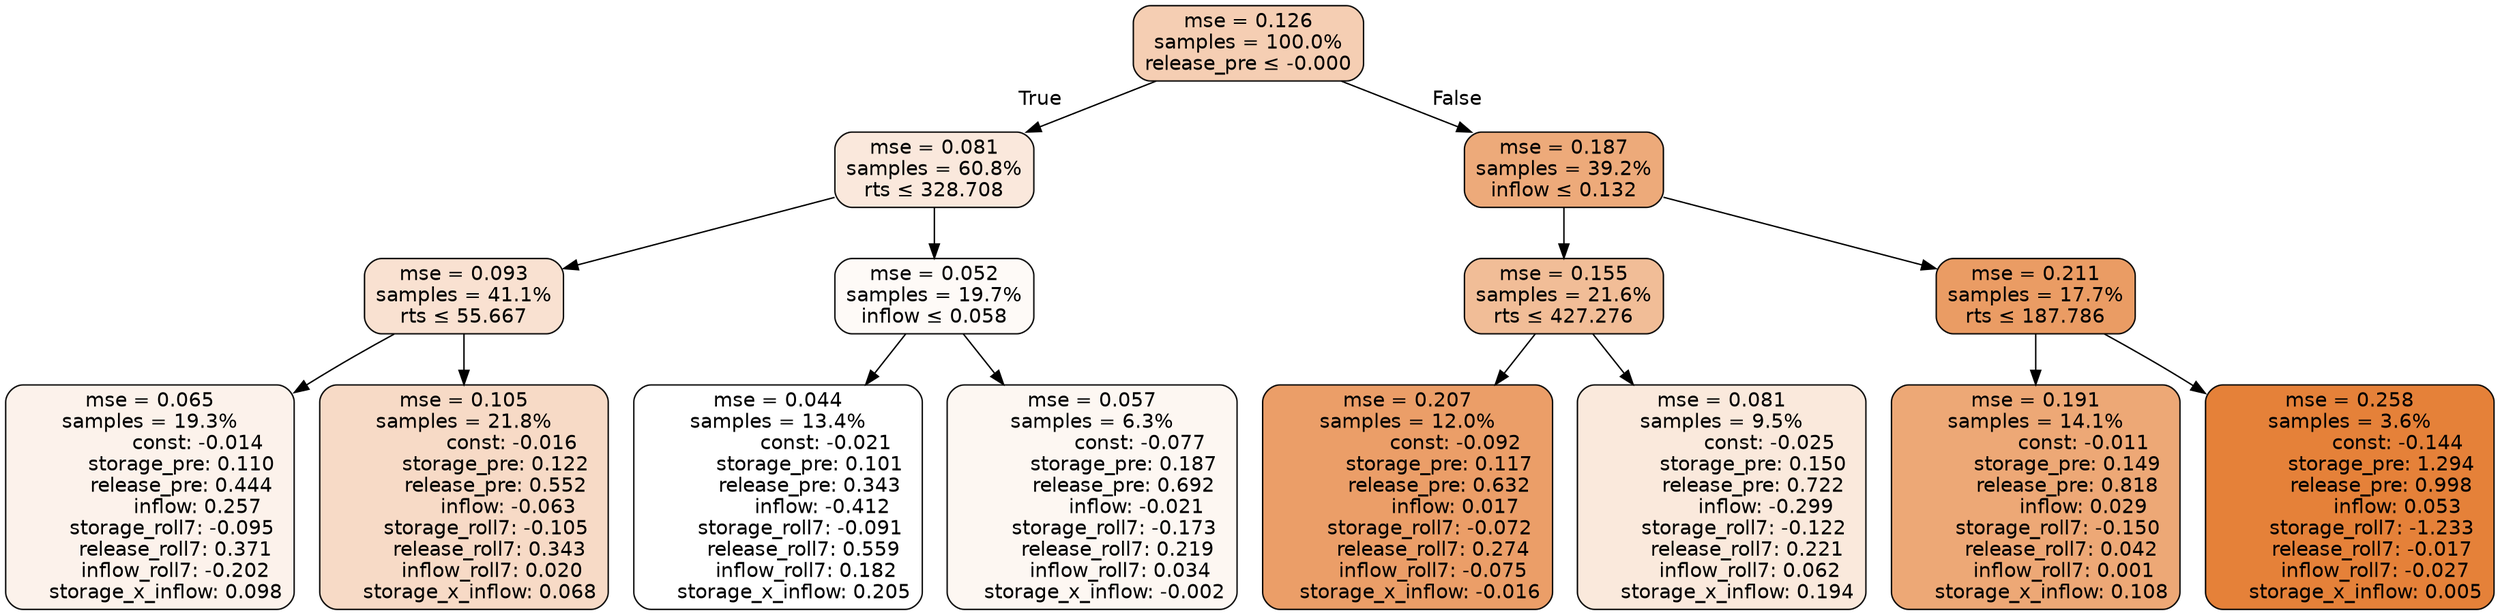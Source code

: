 digraph tree {
bgcolor="transparent"
node [shape=rectangle, style="filled, rounded", color="black", fontname=helvetica] ;
edge [fontname=helvetica] ;
	"0" [label="mse = 0.126
samples = 100.0%
release_pre &le; -0.000", fillcolor="#f5ceb3"]
	"1" [label="mse = 0.081
samples = 60.8%
rts &le; 328.708", fillcolor="#fae8dc"]
	"2" [label="mse = 0.093
samples = 41.1%
rts &le; 55.667", fillcolor="#f9e1d1"]
	"3" [label="mse = 0.065
samples = 19.3%
               const: -0.014
          storage_pre: 0.110
          release_pre: 0.444
               inflow: 0.257
       storage_roll7: -0.095
        release_roll7: 0.371
        inflow_roll7: -0.202
     storage_x_inflow: 0.098", fillcolor="#fcf2eb"]
	"4" [label="mse = 0.105
samples = 21.8%
               const: -0.016
          storage_pre: 0.122
          release_pre: 0.552
              inflow: -0.063
       storage_roll7: -0.105
        release_roll7: 0.343
         inflow_roll7: 0.020
     storage_x_inflow: 0.068", fillcolor="#f7dac6"]
	"5" [label="mse = 0.052
samples = 19.7%
inflow &le; 0.058", fillcolor="#fefaf7"]
	"6" [label="mse = 0.044
samples = 13.4%
               const: -0.021
          storage_pre: 0.101
          release_pre: 0.343
              inflow: -0.412
       storage_roll7: -0.091
        release_roll7: 0.559
         inflow_roll7: 0.182
     storage_x_inflow: 0.205", fillcolor="#ffffff"]
	"7" [label="mse = 0.057
samples = 6.3%
               const: -0.077
          storage_pre: 0.187
          release_pre: 0.692
              inflow: -0.021
       storage_roll7: -0.173
        release_roll7: 0.219
         inflow_roll7: 0.034
    storage_x_inflow: -0.002", fillcolor="#fdf7f2"]
	"8" [label="mse = 0.187
samples = 39.2%
inflow &le; 0.132", fillcolor="#edaa7a"]
	"9" [label="mse = 0.155
samples = 21.6%
rts &le; 427.276", fillcolor="#f1bd97"]
	"10" [label="mse = 0.207
samples = 12.0%
               const: -0.092
          storage_pre: 0.117
          release_pre: 0.632
               inflow: 0.017
       storage_roll7: -0.072
        release_roll7: 0.274
        inflow_roll7: -0.075
    storage_x_inflow: -0.016", fillcolor="#eb9e68"]
	"11" [label="mse = 0.081
samples = 9.5%
               const: -0.025
          storage_pre: 0.150
          release_pre: 0.722
              inflow: -0.299
       storage_roll7: -0.122
        release_roll7: 0.221
         inflow_roll7: 0.062
     storage_x_inflow: 0.194", fillcolor="#fae9dc"]
	"12" [label="mse = 0.211
samples = 17.7%
rts &le; 187.786", fillcolor="#ea9c64"]
	"13" [label="mse = 0.191
samples = 14.1%
               const: -0.011
          storage_pre: 0.149
          release_pre: 0.818
               inflow: 0.029
       storage_roll7: -0.150
        release_roll7: 0.042
         inflow_roll7: 0.001
     storage_x_inflow: 0.108", fillcolor="#eda876"]
	"14" [label="mse = 0.258
samples = 3.6%
               const: -0.144
          storage_pre: 1.294
          release_pre: 0.998
               inflow: 0.053
       storage_roll7: -1.233
       release_roll7: -0.017
        inflow_roll7: -0.027
     storage_x_inflow: 0.005", fillcolor="#e58139"]

	"0" -> "1" [labeldistance=2.5, labelangle=45, headlabel="True"]
	"1" -> "2"
	"2" -> "3"
	"2" -> "4"
	"1" -> "5"
	"5" -> "6"
	"5" -> "7"
	"0" -> "8" [labeldistance=2.5, labelangle=-45, headlabel="False"]
	"8" -> "9"
	"9" -> "10"
	"9" -> "11"
	"8" -> "12"
	"12" -> "13"
	"12" -> "14"
}
